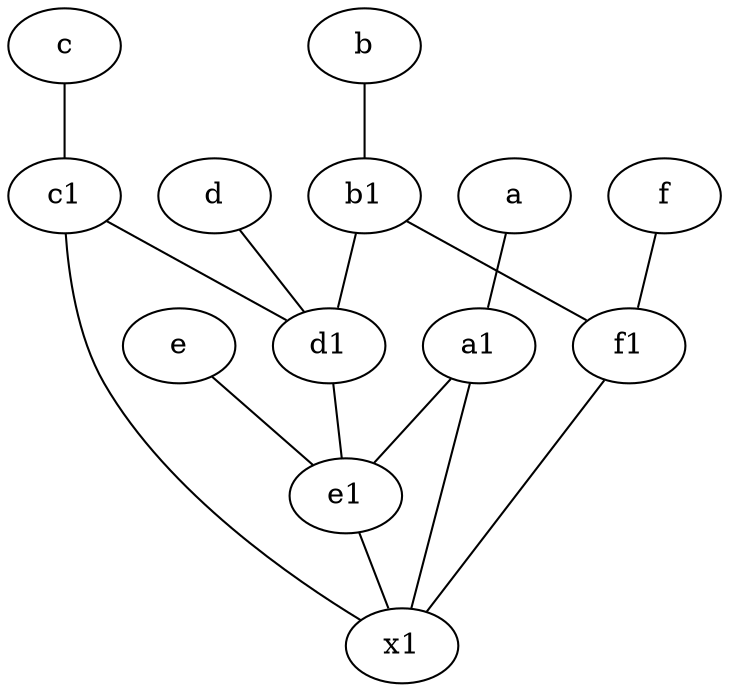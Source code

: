 graph {
	node [labelfontsize=50]
	c1 [labelfontsize=50 pos="4.5,3!"]
	b1 [labelfontsize=50 pos="9,4!"]
	a [labelfontsize=50 pos="8,2!"]
	b [labelfontsize=50 pos="10,4!"]
	d1 [labelfontsize=50 pos="3,5!"]
	e [labelfontsize=50 pos="7,9!"]
	x1 [labelfontsize=50]
	e1 [labelfontsize=50 pos="7,7!"]
	f1 [labelfontsize=50 pos="3,8!"]
	f [labelfontsize=50 pos="3,9!"]
	d [labelfontsize=50 pos="2,5!"]
	c [labelfontsize=50 pos="4.5,2!"]
	a1 [labelfontsize=50 pos="8,3!"]
	c1 -- d1
	a1 -- e1
	e1 -- x1
	a -- a1
	d -- d1
	e -- e1
	f -- f1
	b1 -- f1
	d1 -- e1
	c -- c1
	c1 -- x1
	f1 -- x1
	b -- b1
	b1 -- d1
	a1 -- x1
}
